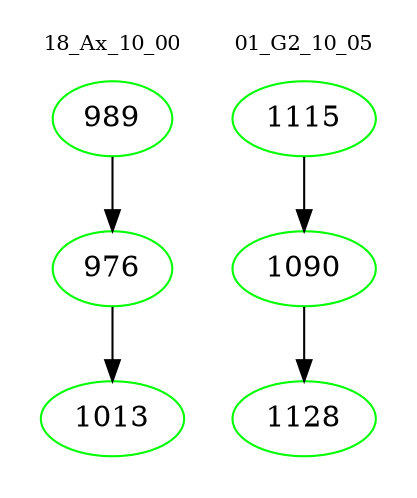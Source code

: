 digraph{
subgraph cluster_0 {
color = white
label = "18_Ax_10_00";
fontsize=10;
T0_989 [label="989", color="green"]
T0_989 -> T0_976 [color="black"]
T0_976 [label="976", color="green"]
T0_976 -> T0_1013 [color="black"]
T0_1013 [label="1013", color="green"]
}
subgraph cluster_1 {
color = white
label = "01_G2_10_05";
fontsize=10;
T1_1115 [label="1115", color="green"]
T1_1115 -> T1_1090 [color="black"]
T1_1090 [label="1090", color="green"]
T1_1090 -> T1_1128 [color="black"]
T1_1128 [label="1128", color="green"]
}
}

